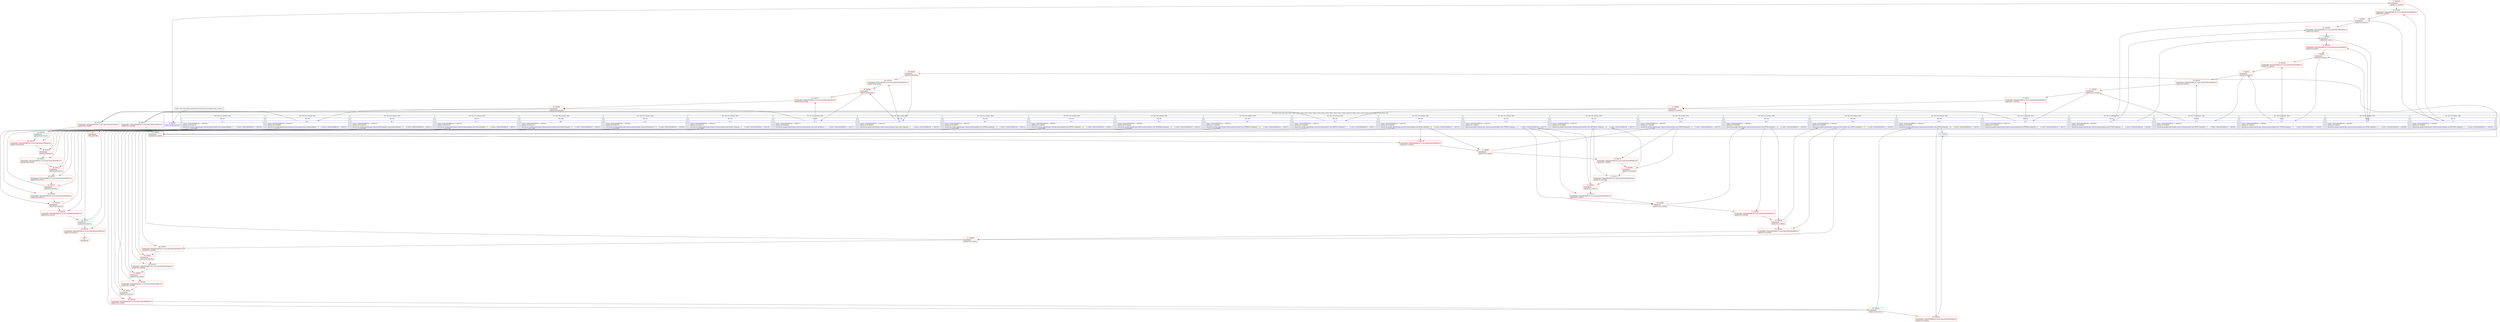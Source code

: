digraph "CFG forcom.google.android.gms.internal.measurement.zzug.\<clinit\>()V" {
subgraph cluster_Region_2023926132 {
label = "R(29:0|(1:2)|(1:4)|(1:6)|(1:8)|(1:10)|(1:12)|(1:14)|(1:16)|(1:18)|(1:20)|(1:22)|(1:24)|(1:26)|(1:28)|(1:30)|(1:32)|(1:34)|(1:36)|37|(1:39)|(1:41)|(1:43)|(1:45)|(1:47)|(1:49)|(1:51)|(1:53)|(1:55))";
node [shape=record,color=blue];
Node_0 [shape=record,label="{0\:\ 0x0000|MTH_ENTER_BLOCK\l}"];
subgraph cluster_TryCatchRegion_2121490265 {
label = "Try: R(1:2) catches: R(0)";
node [shape=record,color=blue];
subgraph cluster_Region_1997017847 {
label = "R(1:2)";
node [shape=record,color=blue];
Node_2 [shape=record,label="{2\:\ ?|Catch:\{ NoSuchFieldError \-\> 0x018e \}\lSplitter:B:1:0x0009\l|zzbun[com.google.android.gms.internal.measurement.zzxs.DOUBLE.ordinal()] = 1     \/\/ Catch:\{ NoSuchFieldError \-\> 0x018e \}\l}"];
}
subgraph cluster_Region_1240954885 {
label = "R(0) | ExcHandler: NoSuchFieldError (e java.lang.NoSuchFieldError)\l";
node [shape=record,color=blue];
}
}
subgraph cluster_TryCatchRegion_611553606 {
label = "Try: R(1:4) catches: R(0)";
node [shape=record,color=blue];
subgraph cluster_Region_1084132102 {
label = "R(1:4)";
node [shape=record,color=blue];
Node_4 [shape=record,label="{4\:\ ?|Catch:\{ NoSuchFieldError \-\> 0x018b \}\lSplitter:B:3:0x0014\l|zzbun[com.google.android.gms.internal.measurement.zzxs.FLOAT.ordinal()] = 2     \/\/ Catch:\{ NoSuchFieldError \-\> 0x018b \}\l}"];
}
subgraph cluster_Region_2000074312 {
label = "R(0) | ExcHandler: NoSuchFieldError (e java.lang.NoSuchFieldError)\l";
node [shape=record,color=blue];
}
}
subgraph cluster_TryCatchRegion_99868667 {
label = "Try: R(1:6) catches: R(0)";
node [shape=record,color=blue];
subgraph cluster_Region_1035114402 {
label = "R(1:6)";
node [shape=record,color=blue];
Node_6 [shape=record,label="{6\:\ ?|Catch:\{ NoSuchFieldError \-\> 0x0188 \}\lSplitter:B:5:0x001f\l|zzbun[com.google.android.gms.internal.measurement.zzxs.INT64.ordinal()] = 3     \/\/ Catch:\{ NoSuchFieldError \-\> 0x0188 \}\l}"];
}
subgraph cluster_Region_163638697 {
label = "R(0) | ExcHandler: NoSuchFieldError (e java.lang.NoSuchFieldError)\l";
node [shape=record,color=blue];
}
}
subgraph cluster_TryCatchRegion_1267109423 {
label = "Try: R(1:8) catches: R(0)";
node [shape=record,color=blue];
subgraph cluster_Region_1351716003 {
label = "R(1:8)";
node [shape=record,color=blue];
Node_8 [shape=record,label="{8\:\ ?|Catch:\{ NoSuchFieldError \-\> 0x0185 \}\lSplitter:B:7:0x002a\l|zzbun[com.google.android.gms.internal.measurement.zzxs.UINT64.ordinal()] = 4     \/\/ Catch:\{ NoSuchFieldError \-\> 0x0185 \}\l}"];
}
subgraph cluster_Region_2033651348 {
label = "R(0) | ExcHandler: NoSuchFieldError (e java.lang.NoSuchFieldError)\l";
node [shape=record,color=blue];
}
}
subgraph cluster_TryCatchRegion_1997806014 {
label = "Try: R(1:10) catches: R(0)";
node [shape=record,color=blue];
subgraph cluster_Region_144447109 {
label = "R(1:10)";
node [shape=record,color=blue];
Node_10 [shape=record,label="{10\:\ ?|Catch:\{ NoSuchFieldError \-\> 0x0182 \}\lSplitter:B:9:0x0035\l|zzbun[com.google.android.gms.internal.measurement.zzxs.INT32.ordinal()] = 5     \/\/ Catch:\{ NoSuchFieldError \-\> 0x0182 \}\l}"];
}
subgraph cluster_Region_1421113249 {
label = "R(0) | ExcHandler: NoSuchFieldError (e java.lang.NoSuchFieldError)\l";
node [shape=record,color=blue];
}
}
subgraph cluster_TryCatchRegion_364281869 {
label = "Try: R(1:12) catches: R(0)";
node [shape=record,color=blue];
subgraph cluster_Region_1119396588 {
label = "R(1:12)";
node [shape=record,color=blue];
Node_12 [shape=record,label="{12\:\ ?|Catch:\{ NoSuchFieldError \-\> 0x017f \}\lSplitter:B:11:0x0040\l|zzbun[com.google.android.gms.internal.measurement.zzxs.FIXED64.ordinal()] = 6     \/\/ Catch:\{ NoSuchFieldError \-\> 0x017f \}\l}"];
}
subgraph cluster_Region_712555520 {
label = "R(0) | ExcHandler: NoSuchFieldError (e java.lang.NoSuchFieldError)\l";
node [shape=record,color=blue];
}
}
subgraph cluster_TryCatchRegion_1560731537 {
label = "Try: R(1:14) catches: R(0)";
node [shape=record,color=blue];
subgraph cluster_Region_2089917140 {
label = "R(1:14)";
node [shape=record,color=blue];
Node_14 [shape=record,label="{14\:\ ?|Catch:\{ NoSuchFieldError \-\> 0x017c \}\lSplitter:B:13:0x004b\l|zzbun[com.google.android.gms.internal.measurement.zzxs.FIXED32.ordinal()] = 7     \/\/ Catch:\{ NoSuchFieldError \-\> 0x017c \}\l}"];
}
subgraph cluster_Region_2075781224 {
label = "R(0) | ExcHandler: NoSuchFieldError (e java.lang.NoSuchFieldError)\l";
node [shape=record,color=blue];
}
}
subgraph cluster_TryCatchRegion_340706211 {
label = "Try: R(1:16) catches: R(0)";
node [shape=record,color=blue];
subgraph cluster_Region_2136960236 {
label = "R(1:16)";
node [shape=record,color=blue];
Node_16 [shape=record,label="{16\:\ ?|Catch:\{ NoSuchFieldError \-\> 0x0179 \}\lSplitter:B:15:0x0056\l|zzbun[com.google.android.gms.internal.measurement.zzxs.BOOL.ordinal()] = 8     \/\/ Catch:\{ NoSuchFieldError \-\> 0x0179 \}\l}"];
}
subgraph cluster_Region_258477801 {
label = "R(0) | ExcHandler: NoSuchFieldError (e java.lang.NoSuchFieldError)\l";
node [shape=record,color=blue];
}
}
subgraph cluster_TryCatchRegion_992366020 {
label = "Try: R(1:18) catches: R(0)";
node [shape=record,color=blue];
subgraph cluster_Region_1494729432 {
label = "R(1:18)";
node [shape=record,color=blue];
Node_18 [shape=record,label="{18\:\ ?|Catch:\{ NoSuchFieldError \-\> 0x0176 \}\lSplitter:B:17:0x0062\l|zzbun[com.google.android.gms.internal.measurement.zzxs.GROUP.ordinal()] = 9     \/\/ Catch:\{ NoSuchFieldError \-\> 0x0176 \}\l}"];
}
subgraph cluster_Region_1563163930 {
label = "R(0) | ExcHandler: NoSuchFieldError (e java.lang.NoSuchFieldError)\l";
node [shape=record,color=blue];
}
}
subgraph cluster_TryCatchRegion_318484240 {
label = "Try: R(1:20) catches: R(0)";
node [shape=record,color=blue];
subgraph cluster_Region_465213670 {
label = "R(1:20)";
node [shape=record,color=blue];
Node_20 [shape=record,label="{20\:\ ?|Catch:\{ NoSuchFieldError \-\> 0x0173 \}\lSplitter:B:19:0x006e\l|zzbun[com.google.android.gms.internal.measurement.zzxs.MESSAGE.ordinal()] = 10     \/\/ Catch:\{ NoSuchFieldError \-\> 0x0173 \}\l}"];
}
subgraph cluster_Region_2086438987 {
label = "R(0) | ExcHandler: NoSuchFieldError (e java.lang.NoSuchFieldError)\l";
node [shape=record,color=blue];
}
}
subgraph cluster_TryCatchRegion_2124245495 {
label = "Try: R(1:22) catches: R(0)";
node [shape=record,color=blue];
subgraph cluster_Region_827443739 {
label = "R(1:22)";
node [shape=record,color=blue];
Node_22 [shape=record,label="{22\:\ ?|Catch:\{ NoSuchFieldError \-\> 0x0170 \}\lSplitter:B:21:0x007a\l|zzbun[com.google.android.gms.internal.measurement.zzxs.STRING.ordinal()] = 11     \/\/ Catch:\{ NoSuchFieldError \-\> 0x0170 \}\l}"];
}
subgraph cluster_Region_2120423807 {
label = "R(0) | ExcHandler: NoSuchFieldError (e java.lang.NoSuchFieldError)\l";
node [shape=record,color=blue];
}
}
subgraph cluster_TryCatchRegion_1726339112 {
label = "Try: R(1:24) catches: R(0)";
node [shape=record,color=blue];
subgraph cluster_Region_1940047826 {
label = "R(1:24)";
node [shape=record,color=blue];
Node_24 [shape=record,label="{24\:\ ?|Catch:\{ NoSuchFieldError \-\> 0x016d \}\lSplitter:B:23:0x0086\l|zzbun[com.google.android.gms.internal.measurement.zzxs.BYTES.ordinal()] = 12     \/\/ Catch:\{ NoSuchFieldError \-\> 0x016d \}\l}"];
}
subgraph cluster_Region_1276959407 {
label = "R(0) | ExcHandler: NoSuchFieldError (e java.lang.NoSuchFieldError)\l";
node [shape=record,color=blue];
}
}
subgraph cluster_TryCatchRegion_718441138 {
label = "Try: R(1:26) catches: R(0)";
node [shape=record,color=blue];
subgraph cluster_Region_1648239448 {
label = "R(1:26)";
node [shape=record,color=blue];
Node_26 [shape=record,label="{26\:\ ?|Catch:\{ NoSuchFieldError \-\> 0x016a \}\lSplitter:B:25:0x0092\l|zzbun[com.google.android.gms.internal.measurement.zzxs.UINT32.ordinal()] = 13     \/\/ Catch:\{ NoSuchFieldError \-\> 0x016a \}\l}"];
}
subgraph cluster_Region_130540698 {
label = "R(0) | ExcHandler: NoSuchFieldError (e java.lang.NoSuchFieldError)\l";
node [shape=record,color=blue];
}
}
subgraph cluster_TryCatchRegion_757370735 {
label = "Try: R(1:28) catches: R(0)";
node [shape=record,color=blue];
subgraph cluster_Region_329062243 {
label = "R(1:28)";
node [shape=record,color=blue];
Node_28 [shape=record,label="{28\:\ ?|Catch:\{ NoSuchFieldError \-\> 0x0167 \}\lSplitter:B:27:0x009e\l|zzbun[com.google.android.gms.internal.measurement.zzxs.SFIXED32.ordinal()] = 14     \/\/ Catch:\{ NoSuchFieldError \-\> 0x0167 \}\l}"];
}
subgraph cluster_Region_2806443 {
label = "R(0) | ExcHandler: NoSuchFieldError (e java.lang.NoSuchFieldError)\l";
node [shape=record,color=blue];
}
}
subgraph cluster_TryCatchRegion_955323648 {
label = "Try: R(1:30) catches: R(0)";
node [shape=record,color=blue];
subgraph cluster_Region_833071750 {
label = "R(1:30)";
node [shape=record,color=blue];
Node_30 [shape=record,label="{30\:\ ?|Catch:\{ NoSuchFieldError \-\> 0x0164 \}\lSplitter:B:29:0x00aa\l|zzbun[com.google.android.gms.internal.measurement.zzxs.SFIXED64.ordinal()] = 15     \/\/ Catch:\{ NoSuchFieldError \-\> 0x0164 \}\l}"];
}
subgraph cluster_Region_1249547742 {
label = "R(0) | ExcHandler: NoSuchFieldError (e java.lang.NoSuchFieldError)\l";
node [shape=record,color=blue];
}
}
subgraph cluster_TryCatchRegion_471050672 {
label = "Try: R(1:32) catches: R(0)";
node [shape=record,color=blue];
subgraph cluster_Region_746255911 {
label = "R(1:32)";
node [shape=record,color=blue];
Node_32 [shape=record,label="{32\:\ ?|Catch:\{ NoSuchFieldError \-\> 0x0161 \}\lSplitter:B:31:0x00b6\l|zzbun[com.google.android.gms.internal.measurement.zzxs.SINT32.ordinal()] = 16     \/\/ Catch:\{ NoSuchFieldError \-\> 0x0161 \}\l}"];
}
subgraph cluster_Region_537234100 {
label = "R(0) | ExcHandler: NoSuchFieldError (e java.lang.NoSuchFieldError)\l";
node [shape=record,color=blue];
}
}
subgraph cluster_TryCatchRegion_1045380879 {
label = "Try: R(1:34) catches: R(0)";
node [shape=record,color=blue];
subgraph cluster_Region_1058037599 {
label = "R(1:34)";
node [shape=record,color=blue];
Node_34 [shape=record,label="{34\:\ ?|Catch:\{ NoSuchFieldError \-\> 0x015e \}\lSplitter:B:33:0x00c2\l|zzbun[com.google.android.gms.internal.measurement.zzxs.SINT64.ordinal()] = 17     \/\/ Catch:\{ NoSuchFieldError \-\> 0x015e \}\l}"];
}
subgraph cluster_Region_1151356244 {
label = "R(0) | ExcHandler: NoSuchFieldError (e java.lang.NoSuchFieldError)\l";
node [shape=record,color=blue];
}
}
subgraph cluster_TryCatchRegion_1224486750 {
label = "Try: R(1:36) catches: R(0)";
node [shape=record,color=blue];
subgraph cluster_Region_260883977 {
label = "R(1:36)";
node [shape=record,color=blue];
Node_36 [shape=record,label="{36\:\ ?|Catch:\{ NoSuchFieldError \-\> 0x015b \}\lSplitter:B:35:0x00ce\l|zzbun[com.google.android.gms.internal.measurement.zzxs.ENUM.ordinal()] = 18     \/\/ Catch:\{ NoSuchFieldError \-\> 0x015b \}\l}"];
}
subgraph cluster_Region_844859904 {
label = "R(0) | ExcHandler: NoSuchFieldError (e java.lang.NoSuchFieldError)\l";
node [shape=record,color=blue];
}
}
Node_37 [shape=record,label="{37\:\ 0x00da}"];
subgraph cluster_TryCatchRegion_1951902706 {
label = "Try: R(1:39) catches: R(0)";
node [shape=record,color=blue];
subgraph cluster_Region_1576594681 {
label = "R(1:39)";
node [shape=record,color=blue];
Node_39 [shape=record,label="{39\:\ ?|Catch:\{ NoSuchFieldError \-\> 0x0159 \}\lSplitter:B:38:0x00e3\l|zzbvm[com.google.android.gms.internal.measurement.zzxx.zzcee.ordinal()] = 1     \/\/ Catch:\{ NoSuchFieldError \-\> 0x0159 \}\l}"];
}
subgraph cluster_Region_875414977 {
label = "R(0) | ExcHandler: NoSuchFieldError (e java.lang.NoSuchFieldError)\l";
node [shape=record,color=blue];
}
}
subgraph cluster_TryCatchRegion_1523077838 {
label = "Try: R(1:41) catches: R(0)";
node [shape=record,color=blue];
subgraph cluster_Region_327772766 {
label = "R(1:41)";
node [shape=record,color=blue];
Node_41 [shape=record,label="{41\:\ ?|Catch:\{ NoSuchFieldError \-\> 0x0157 \}\lSplitter:B:40:0x00ee\l|zzbvm[com.google.android.gms.internal.measurement.zzxx.zzcef.ordinal()] = 2     \/\/ Catch:\{ NoSuchFieldError \-\> 0x0157 \}\l}"];
}
subgraph cluster_Region_151835634 {
label = "R(0) | ExcHandler: NoSuchFieldError (e java.lang.NoSuchFieldError)\l";
node [shape=record,color=blue];
}
}
subgraph cluster_TryCatchRegion_1406475487 {
label = "Try: R(1:43) catches: R(0)";
node [shape=record,color=blue];
subgraph cluster_Region_1267956297 {
label = "R(1:43)";
node [shape=record,color=blue];
Node_43 [shape=record,label="{43\:\ ?|Catch:\{ NoSuchFieldError \-\> 0x0155 \}\lSplitter:B:42:0x00f9\l|zzbvm[com.google.android.gms.internal.measurement.zzxx.zzceg.ordinal()] = 3     \/\/ Catch:\{ NoSuchFieldError \-\> 0x0155 \}\l}"];
}
subgraph cluster_Region_319824639 {
label = "R(0) | ExcHandler: NoSuchFieldError (e java.lang.NoSuchFieldError)\l";
node [shape=record,color=blue];
}
}
subgraph cluster_TryCatchRegion_2095898668 {
label = "Try: R(1:45) catches: R(0)";
node [shape=record,color=blue];
subgraph cluster_Region_128198794 {
label = "R(1:45)";
node [shape=record,color=blue];
Node_45 [shape=record,label="{45\:\ ?|Catch:\{ NoSuchFieldError \-\> 0x0153 \}\lSplitter:B:44:0x0104\l|zzbvm[com.google.android.gms.internal.measurement.zzxx.zzceh.ordinal()] = 4     \/\/ Catch:\{ NoSuchFieldError \-\> 0x0153 \}\l}"];
}
subgraph cluster_Region_1471499013 {
label = "R(0) | ExcHandler: NoSuchFieldError (e java.lang.NoSuchFieldError)\l";
node [shape=record,color=blue];
}
}
subgraph cluster_TryCatchRegion_1168149718 {
label = "Try: R(1:47) catches: R(0)";
node [shape=record,color=blue];
subgraph cluster_Region_1591146958 {
label = "R(1:47)";
node [shape=record,color=blue];
Node_47 [shape=record,label="{47\:\ ?|Catch:\{ NoSuchFieldError \-\> 0x0151 \}\lSplitter:B:46:0x010f\l|zzbvm[com.google.android.gms.internal.measurement.zzxx.zzcei.ordinal()] = 5     \/\/ Catch:\{ NoSuchFieldError \-\> 0x0151 \}\l}"];
}
subgraph cluster_Region_2022730470 {
label = "R(0) | ExcHandler: NoSuchFieldError (e java.lang.NoSuchFieldError)\l";
node [shape=record,color=blue];
}
}
subgraph cluster_TryCatchRegion_83950482 {
label = "Try: R(1:49) catches: R(0)";
node [shape=record,color=blue];
subgraph cluster_Region_1141314008 {
label = "R(1:49)";
node [shape=record,color=blue];
Node_49 [shape=record,label="{49\:\ ?|Catch:\{ NoSuchFieldError \-\> 0x014f \}\lSplitter:B:48:0x011a\l|zzbvm[com.google.android.gms.internal.measurement.zzxx.zzcej.ordinal()] = 6     \/\/ Catch:\{ NoSuchFieldError \-\> 0x014f \}\l}"];
}
subgraph cluster_Region_771131423 {
label = "R(0) | ExcHandler: NoSuchFieldError (e java.lang.NoSuchFieldError)\l";
node [shape=record,color=blue];
}
}
subgraph cluster_TryCatchRegion_1447690269 {
label = "Try: R(1:51) catches: R(0)";
node [shape=record,color=blue];
subgraph cluster_Region_1410641197 {
label = "R(1:51)";
node [shape=record,color=blue];
Node_51 [shape=record,label="{51\:\ ?|Catch:\{ NoSuchFieldError \-\> 0x014d \}\lSplitter:B:50:0x0125\l|zzbvm[com.google.android.gms.internal.measurement.zzxx.zzcek.ordinal()] = 7     \/\/ Catch:\{ NoSuchFieldError \-\> 0x014d \}\l}"];
}
subgraph cluster_Region_685899686 {
label = "R(0) | ExcHandler: NoSuchFieldError (e java.lang.NoSuchFieldError)\l";
node [shape=record,color=blue];
}
}
subgraph cluster_TryCatchRegion_827210965 {
label = "Try: R(1:53) catches: R(0)";
node [shape=record,color=blue];
subgraph cluster_Region_931305481 {
label = "R(1:53)";
node [shape=record,color=blue];
Node_53 [shape=record,label="{53\:\ ?|Catch:\{ NoSuchFieldError \-\> 0x014b \}\lSplitter:B:52:0x0130\l|zzbvm[com.google.android.gms.internal.measurement.zzxx.zzcel.ordinal()] = 8     \/\/ Catch:\{ NoSuchFieldError \-\> 0x014b \}\l}"];
}
subgraph cluster_Region_1175336465 {
label = "R(0) | ExcHandler: NoSuchFieldError (e java.lang.NoSuchFieldError)\l";
node [shape=record,color=blue];
}
}
subgraph cluster_TryCatchRegion_1630924217 {
label = "Try: R(1:55) catches: R(0)";
node [shape=record,color=blue];
subgraph cluster_Region_568188382 {
label = "R(1:55)";
node [shape=record,color=blue];
Node_55 [shape=record,label="{55\:\ ?|Catch:\{ NoSuchFieldError \-\> 0x0149 \}\lSplitter:B:54:0x013c\l|zzbvm[com.google.android.gms.internal.measurement.zzxx.zzcem.ordinal()] = 9     \/\/ Catch:\{ NoSuchFieldError \-\> 0x0149 \}\l}"];
}
subgraph cluster_Region_37505852 {
label = "R(0) | ExcHandler: NoSuchFieldError (e java.lang.NoSuchFieldError)\l";
node [shape=record,color=blue];
}
}
}
subgraph cluster_Region_37505852 {
label = "R(0) | ExcHandler: NoSuchFieldError (e java.lang.NoSuchFieldError)\l";
node [shape=record,color=blue];
}
subgraph cluster_Region_1175336465 {
label = "R(0) | ExcHandler: NoSuchFieldError (e java.lang.NoSuchFieldError)\l";
node [shape=record,color=blue];
}
subgraph cluster_Region_685899686 {
label = "R(0) | ExcHandler: NoSuchFieldError (e java.lang.NoSuchFieldError)\l";
node [shape=record,color=blue];
}
subgraph cluster_Region_771131423 {
label = "R(0) | ExcHandler: NoSuchFieldError (e java.lang.NoSuchFieldError)\l";
node [shape=record,color=blue];
}
subgraph cluster_Region_2022730470 {
label = "R(0) | ExcHandler: NoSuchFieldError (e java.lang.NoSuchFieldError)\l";
node [shape=record,color=blue];
}
subgraph cluster_Region_1471499013 {
label = "R(0) | ExcHandler: NoSuchFieldError (e java.lang.NoSuchFieldError)\l";
node [shape=record,color=blue];
}
subgraph cluster_Region_319824639 {
label = "R(0) | ExcHandler: NoSuchFieldError (e java.lang.NoSuchFieldError)\l";
node [shape=record,color=blue];
}
subgraph cluster_Region_151835634 {
label = "R(0) | ExcHandler: NoSuchFieldError (e java.lang.NoSuchFieldError)\l";
node [shape=record,color=blue];
}
subgraph cluster_Region_875414977 {
label = "R(0) | ExcHandler: NoSuchFieldError (e java.lang.NoSuchFieldError)\l";
node [shape=record,color=blue];
}
subgraph cluster_Region_844859904 {
label = "R(0) | ExcHandler: NoSuchFieldError (e java.lang.NoSuchFieldError)\l";
node [shape=record,color=blue];
}
subgraph cluster_Region_1151356244 {
label = "R(0) | ExcHandler: NoSuchFieldError (e java.lang.NoSuchFieldError)\l";
node [shape=record,color=blue];
}
subgraph cluster_Region_537234100 {
label = "R(0) | ExcHandler: NoSuchFieldError (e java.lang.NoSuchFieldError)\l";
node [shape=record,color=blue];
}
subgraph cluster_Region_1249547742 {
label = "R(0) | ExcHandler: NoSuchFieldError (e java.lang.NoSuchFieldError)\l";
node [shape=record,color=blue];
}
subgraph cluster_Region_2806443 {
label = "R(0) | ExcHandler: NoSuchFieldError (e java.lang.NoSuchFieldError)\l";
node [shape=record,color=blue];
}
subgraph cluster_Region_130540698 {
label = "R(0) | ExcHandler: NoSuchFieldError (e java.lang.NoSuchFieldError)\l";
node [shape=record,color=blue];
}
subgraph cluster_Region_1276959407 {
label = "R(0) | ExcHandler: NoSuchFieldError (e java.lang.NoSuchFieldError)\l";
node [shape=record,color=blue];
}
subgraph cluster_Region_2120423807 {
label = "R(0) | ExcHandler: NoSuchFieldError (e java.lang.NoSuchFieldError)\l";
node [shape=record,color=blue];
}
subgraph cluster_Region_2086438987 {
label = "R(0) | ExcHandler: NoSuchFieldError (e java.lang.NoSuchFieldError)\l";
node [shape=record,color=blue];
}
subgraph cluster_Region_1563163930 {
label = "R(0) | ExcHandler: NoSuchFieldError (e java.lang.NoSuchFieldError)\l";
node [shape=record,color=blue];
}
subgraph cluster_Region_258477801 {
label = "R(0) | ExcHandler: NoSuchFieldError (e java.lang.NoSuchFieldError)\l";
node [shape=record,color=blue];
}
subgraph cluster_Region_2075781224 {
label = "R(0) | ExcHandler: NoSuchFieldError (e java.lang.NoSuchFieldError)\l";
node [shape=record,color=blue];
}
subgraph cluster_Region_712555520 {
label = "R(0) | ExcHandler: NoSuchFieldError (e java.lang.NoSuchFieldError)\l";
node [shape=record,color=blue];
}
subgraph cluster_Region_1421113249 {
label = "R(0) | ExcHandler: NoSuchFieldError (e java.lang.NoSuchFieldError)\l";
node [shape=record,color=blue];
}
subgraph cluster_Region_2033651348 {
label = "R(0) | ExcHandler: NoSuchFieldError (e java.lang.NoSuchFieldError)\l";
node [shape=record,color=blue];
}
subgraph cluster_Region_163638697 {
label = "R(0) | ExcHandler: NoSuchFieldError (e java.lang.NoSuchFieldError)\l";
node [shape=record,color=blue];
}
subgraph cluster_Region_2000074312 {
label = "R(0) | ExcHandler: NoSuchFieldError (e java.lang.NoSuchFieldError)\l";
node [shape=record,color=blue];
}
subgraph cluster_Region_1240954885 {
label = "R(0) | ExcHandler: NoSuchFieldError (e java.lang.NoSuchFieldError)\l";
node [shape=record,color=blue];
}
Node_1 [shape=record,color=red,label="{1\:\ 0x0009|SYNTHETIC\lSplitter:B:1:0x0009\l}"];
Node_3 [shape=record,color=red,label="{3\:\ 0x0014|SYNTHETIC\lSplitter:B:3:0x0014\l}"];
Node_5 [shape=record,color=red,label="{5\:\ 0x001f|SYNTHETIC\lSplitter:B:5:0x001f\l}"];
Node_7 [shape=record,color=red,label="{7\:\ 0x002a|SYNTHETIC\lSplitter:B:7:0x002a\l}"];
Node_9 [shape=record,color=red,label="{9\:\ 0x0035|SYNTHETIC\lSplitter:B:9:0x0035\l}"];
Node_11 [shape=record,color=red,label="{11\:\ 0x0040|SYNTHETIC\lSplitter:B:11:0x0040\l}"];
Node_13 [shape=record,color=red,label="{13\:\ 0x004b|SYNTHETIC\lSplitter:B:13:0x004b\l}"];
Node_15 [shape=record,color=red,label="{15\:\ 0x0056|SYNTHETIC\lSplitter:B:15:0x0056\l}"];
Node_17 [shape=record,color=red,label="{17\:\ 0x0062|SYNTHETIC\lSplitter:B:17:0x0062\l}"];
Node_19 [shape=record,color=red,label="{19\:\ 0x006e|SYNTHETIC\lSplitter:B:19:0x006e\l}"];
Node_21 [shape=record,color=red,label="{21\:\ 0x007a|SYNTHETIC\lSplitter:B:21:0x007a\l}"];
Node_23 [shape=record,color=red,label="{23\:\ 0x0086|SYNTHETIC\lSplitter:B:23:0x0086\l}"];
Node_25 [shape=record,color=red,label="{25\:\ 0x0092|SYNTHETIC\lSplitter:B:25:0x0092\l}"];
Node_27 [shape=record,color=red,label="{27\:\ 0x009e|SYNTHETIC\lSplitter:B:27:0x009e\l}"];
Node_29 [shape=record,color=red,label="{29\:\ 0x00aa|SYNTHETIC\lSplitter:B:29:0x00aa\l}"];
Node_31 [shape=record,color=red,label="{31\:\ 0x00b6|SYNTHETIC\lSplitter:B:31:0x00b6\l}"];
Node_33 [shape=record,color=red,label="{33\:\ 0x00c2|SYNTHETIC\lSplitter:B:33:0x00c2\l}"];
Node_35 [shape=record,color=red,label="{35\:\ 0x00ce|SYNTHETIC\lSplitter:B:35:0x00ce\l}"];
Node_38 [shape=record,color=red,label="{38\:\ 0x00e3|SYNTHETIC\lSplitter:B:38:0x00e3\l}"];
Node_40 [shape=record,color=red,label="{40\:\ 0x00ee|SYNTHETIC\lSplitter:B:40:0x00ee\l}"];
Node_42 [shape=record,color=red,label="{42\:\ 0x00f9|SYNTHETIC\lSplitter:B:42:0x00f9\l}"];
Node_44 [shape=record,color=red,label="{44\:\ 0x0104|SYNTHETIC\lSplitter:B:44:0x0104\l}"];
Node_46 [shape=record,color=red,label="{46\:\ 0x010f|SYNTHETIC\lSplitter:B:46:0x010f\l}"];
Node_48 [shape=record,color=red,label="{48\:\ 0x011a|SYNTHETIC\lSplitter:B:48:0x011a\l}"];
Node_50 [shape=record,color=red,label="{50\:\ 0x0125|SYNTHETIC\lSplitter:B:50:0x0125\l}"];
Node_52 [shape=record,color=red,label="{52\:\ 0x0130|SYNTHETIC\lSplitter:B:52:0x0130\l}"];
Node_54 [shape=record,color=red,label="{54\:\ 0x013c|SYNTHETIC\lSplitter:B:54:0x013c\l}"];
Node_56 [shape=record,color=red,label="{56\:\ 0x0149|ExcHandler: NoSuchFieldError (e java.lang.NoSuchFieldError)\lSplitter:B:54:0x013c\l}"];
Node_57 [shape=record,color=red,label="{57\:\ 0x014b|ExcHandler: NoSuchFieldError (e java.lang.NoSuchFieldError)\lSplitter:B:52:0x0130\l}"];
Node_58 [shape=record,color=red,label="{58\:\ 0x014d|ExcHandler: NoSuchFieldError (e java.lang.NoSuchFieldError)\lSplitter:B:50:0x0125\l}"];
Node_59 [shape=record,color=red,label="{59\:\ 0x014f|ExcHandler: NoSuchFieldError (e java.lang.NoSuchFieldError)\lSplitter:B:48:0x011a\l}"];
Node_60 [shape=record,color=red,label="{60\:\ 0x0151|ExcHandler: NoSuchFieldError (e java.lang.NoSuchFieldError)\lSplitter:B:46:0x010f\l}"];
Node_61 [shape=record,color=red,label="{61\:\ 0x0153|ExcHandler: NoSuchFieldError (e java.lang.NoSuchFieldError)\lSplitter:B:44:0x0104\l}"];
Node_62 [shape=record,color=red,label="{62\:\ 0x0155|ExcHandler: NoSuchFieldError (e java.lang.NoSuchFieldError)\lSplitter:B:42:0x00f9\l}"];
Node_63 [shape=record,color=red,label="{63\:\ 0x0157|ExcHandler: NoSuchFieldError (e java.lang.NoSuchFieldError)\lSplitter:B:40:0x00ee\l}"];
Node_64 [shape=record,color=red,label="{64\:\ 0x0159|ExcHandler: NoSuchFieldError (e java.lang.NoSuchFieldError)\lSplitter:B:38:0x00e3\l}"];
Node_65 [shape=record,color=red,label="{65\:\ 0x015b|ExcHandler: NoSuchFieldError (e java.lang.NoSuchFieldError)\lSplitter:B:35:0x00ce\l}"];
Node_66 [shape=record,color=red,label="{66\:\ 0x015e|ExcHandler: NoSuchFieldError (e java.lang.NoSuchFieldError)\lSplitter:B:33:0x00c2\l}"];
Node_67 [shape=record,color=red,label="{67\:\ 0x0161|ExcHandler: NoSuchFieldError (e java.lang.NoSuchFieldError)\lSplitter:B:31:0x00b6\l}"];
Node_68 [shape=record,color=red,label="{68\:\ 0x0164|ExcHandler: NoSuchFieldError (e java.lang.NoSuchFieldError)\lSplitter:B:29:0x00aa\l}"];
Node_69 [shape=record,color=red,label="{69\:\ 0x0167|ExcHandler: NoSuchFieldError (e java.lang.NoSuchFieldError)\lSplitter:B:27:0x009e\l}"];
Node_70 [shape=record,color=red,label="{70\:\ 0x016a|ExcHandler: NoSuchFieldError (e java.lang.NoSuchFieldError)\lSplitter:B:25:0x0092\l}"];
Node_71 [shape=record,color=red,label="{71\:\ 0x016d|ExcHandler: NoSuchFieldError (e java.lang.NoSuchFieldError)\lSplitter:B:23:0x0086\l}"];
Node_72 [shape=record,color=red,label="{72\:\ 0x0170|ExcHandler: NoSuchFieldError (e java.lang.NoSuchFieldError)\lSplitter:B:21:0x007a\l}"];
Node_73 [shape=record,color=red,label="{73\:\ 0x0173|ExcHandler: NoSuchFieldError (e java.lang.NoSuchFieldError)\lSplitter:B:19:0x006e\l}"];
Node_74 [shape=record,color=red,label="{74\:\ 0x0176|ExcHandler: NoSuchFieldError (e java.lang.NoSuchFieldError)\lSplitter:B:17:0x0062\l}"];
Node_75 [shape=record,color=red,label="{75\:\ 0x0179|ExcHandler: NoSuchFieldError (e java.lang.NoSuchFieldError)\lSplitter:B:15:0x0056\l}"];
Node_76 [shape=record,color=red,label="{76\:\ 0x017c|ExcHandler: NoSuchFieldError (e java.lang.NoSuchFieldError)\lSplitter:B:13:0x004b\l}"];
Node_77 [shape=record,color=red,label="{77\:\ 0x017f|ExcHandler: NoSuchFieldError (e java.lang.NoSuchFieldError)\lSplitter:B:11:0x0040\l}"];
Node_78 [shape=record,color=red,label="{78\:\ 0x0182|ExcHandler: NoSuchFieldError (e java.lang.NoSuchFieldError)\lSplitter:B:9:0x0035\l}"];
Node_79 [shape=record,color=red,label="{79\:\ 0x0185|ExcHandler: NoSuchFieldError (e java.lang.NoSuchFieldError)\lSplitter:B:7:0x002a\l}"];
Node_80 [shape=record,color=red,label="{80\:\ 0x0188|ExcHandler: NoSuchFieldError (e java.lang.NoSuchFieldError)\lSplitter:B:5:0x001f\l}"];
Node_81 [shape=record,color=red,label="{81\:\ 0x018b|ExcHandler: NoSuchFieldError (e java.lang.NoSuchFieldError)\lSplitter:B:3:0x0014\l}"];
Node_82 [shape=record,color=red,label="{82\:\ 0x018e|ExcHandler: NoSuchFieldError (e java.lang.NoSuchFieldError)\lSplitter:B:1:0x0009\l}"];
Node_83 [shape=record,color=red,label="{83\:\ ?|SYNTHETIC\lORIG_RETURN\l}"];
Node_84 [shape=record,color=red,label="{84\:\ ?|SYNTHETIC\l}"];
MethodNode[shape=record,label="{static void com.google.android.gms.internal.measurement.zzug.\<clinit\>() }"];
MethodNode -> Node_0;
Node_0 -> Node_1;
Node_2 -> Node_3;
Node_2 -> Node_82;
Node_4 -> Node_5;
Node_4 -> Node_81;
Node_6 -> Node_7;
Node_6 -> Node_80;
Node_8 -> Node_9;
Node_8 -> Node_79;
Node_10 -> Node_11;
Node_10 -> Node_78;
Node_12 -> Node_13;
Node_12 -> Node_77;
Node_14 -> Node_15;
Node_14 -> Node_76;
Node_16 -> Node_17;
Node_16 -> Node_75;
Node_18 -> Node_19;
Node_18 -> Node_74;
Node_20 -> Node_21;
Node_20 -> Node_73;
Node_22 -> Node_23;
Node_22 -> Node_72;
Node_24 -> Node_25;
Node_24 -> Node_71;
Node_26 -> Node_27;
Node_26 -> Node_70;
Node_28 -> Node_29;
Node_28 -> Node_69;
Node_30 -> Node_31;
Node_30 -> Node_68;
Node_32 -> Node_33;
Node_32 -> Node_67;
Node_34 -> Node_35;
Node_34 -> Node_66;
Node_36 -> Node_37;
Node_36 -> Node_65;
Node_37 -> Node_38;
Node_39 -> Node_40;
Node_39 -> Node_64;
Node_41 -> Node_42;
Node_41 -> Node_63;
Node_43 -> Node_44;
Node_43 -> Node_62;
Node_45 -> Node_46;
Node_45 -> Node_61;
Node_47 -> Node_48;
Node_47 -> Node_60;
Node_49 -> Node_50;
Node_49 -> Node_59;
Node_51 -> Node_52;
Node_51 -> Node_58;
Node_53 -> Node_54;
Node_53 -> Node_57;
Node_55 -> Node_56;
Node_55 -> Node_83;
Node_1 -> Node_2;
Node_1 -> Node_82;
Node_3 -> Node_4;
Node_3 -> Node_81;
Node_5 -> Node_6;
Node_5 -> Node_80;
Node_7 -> Node_8;
Node_7 -> Node_79;
Node_9 -> Node_10;
Node_9 -> Node_78;
Node_11 -> Node_12;
Node_11 -> Node_77;
Node_13 -> Node_14;
Node_13 -> Node_76;
Node_15 -> Node_16;
Node_15 -> Node_75;
Node_17 -> Node_18;
Node_17 -> Node_74;
Node_19 -> Node_20;
Node_19 -> Node_73;
Node_21 -> Node_22;
Node_21 -> Node_72;
Node_23 -> Node_24;
Node_23 -> Node_71;
Node_25 -> Node_26;
Node_25 -> Node_70;
Node_27 -> Node_28;
Node_27 -> Node_69;
Node_29 -> Node_30;
Node_29 -> Node_68;
Node_31 -> Node_32;
Node_31 -> Node_67;
Node_33 -> Node_34;
Node_33 -> Node_66;
Node_35 -> Node_36;
Node_35 -> Node_65;
Node_38 -> Node_39;
Node_38 -> Node_64;
Node_40 -> Node_41;
Node_40 -> Node_63;
Node_42 -> Node_43;
Node_42 -> Node_62;
Node_44 -> Node_45;
Node_44 -> Node_61;
Node_46 -> Node_47;
Node_46 -> Node_60;
Node_48 -> Node_49;
Node_48 -> Node_59;
Node_50 -> Node_51;
Node_50 -> Node_58;
Node_52 -> Node_53;
Node_52 -> Node_57;
Node_54 -> Node_55;
Node_54 -> Node_56;
Node_56 -> Node_84;
Node_57 -> Node_54;
Node_58 -> Node_52;
Node_59 -> Node_50;
Node_60 -> Node_48;
Node_61 -> Node_46;
Node_62 -> Node_44;
Node_63 -> Node_42;
Node_64 -> Node_40;
Node_65 -> Node_37;
Node_66 -> Node_35;
Node_67 -> Node_33;
Node_68 -> Node_31;
Node_69 -> Node_29;
Node_70 -> Node_27;
Node_71 -> Node_25;
Node_72 -> Node_23;
Node_73 -> Node_21;
Node_74 -> Node_19;
Node_75 -> Node_17;
Node_76 -> Node_15;
Node_77 -> Node_13;
Node_78 -> Node_11;
Node_79 -> Node_9;
Node_80 -> Node_7;
Node_81 -> Node_5;
Node_82 -> Node_3;
}

